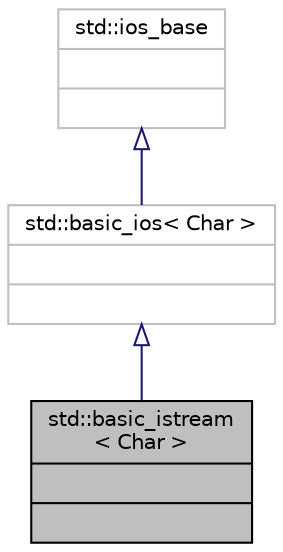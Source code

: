 digraph "std::basic_istream&lt; Char &gt;"
{
  edge [fontname="Helvetica",fontsize="10",labelfontname="Helvetica",labelfontsize="10"];
  node [fontname="Helvetica",fontsize="10",shape=record];
  Node188 [label="{std::basic_istream\l\< Char \>\n||}",height=0.2,width=0.4,color="black", fillcolor="grey75", style="filled", fontcolor="black"];
  Node189 -> Node188 [dir="back",color="midnightblue",fontsize="10",style="solid",arrowtail="onormal",fontname="Helvetica"];
  Node189 [label="{std::basic_ios\< Char \>\n||}",height=0.2,width=0.4,color="grey75", fillcolor="white", style="filled",tooltip="STL class "];
  Node190 -> Node189 [dir="back",color="midnightblue",fontsize="10",style="solid",arrowtail="onormal",fontname="Helvetica"];
  Node190 [label="{std::ios_base\n||}",height=0.2,width=0.4,color="grey75", fillcolor="white", style="filled",tooltip="STL class "];
}
